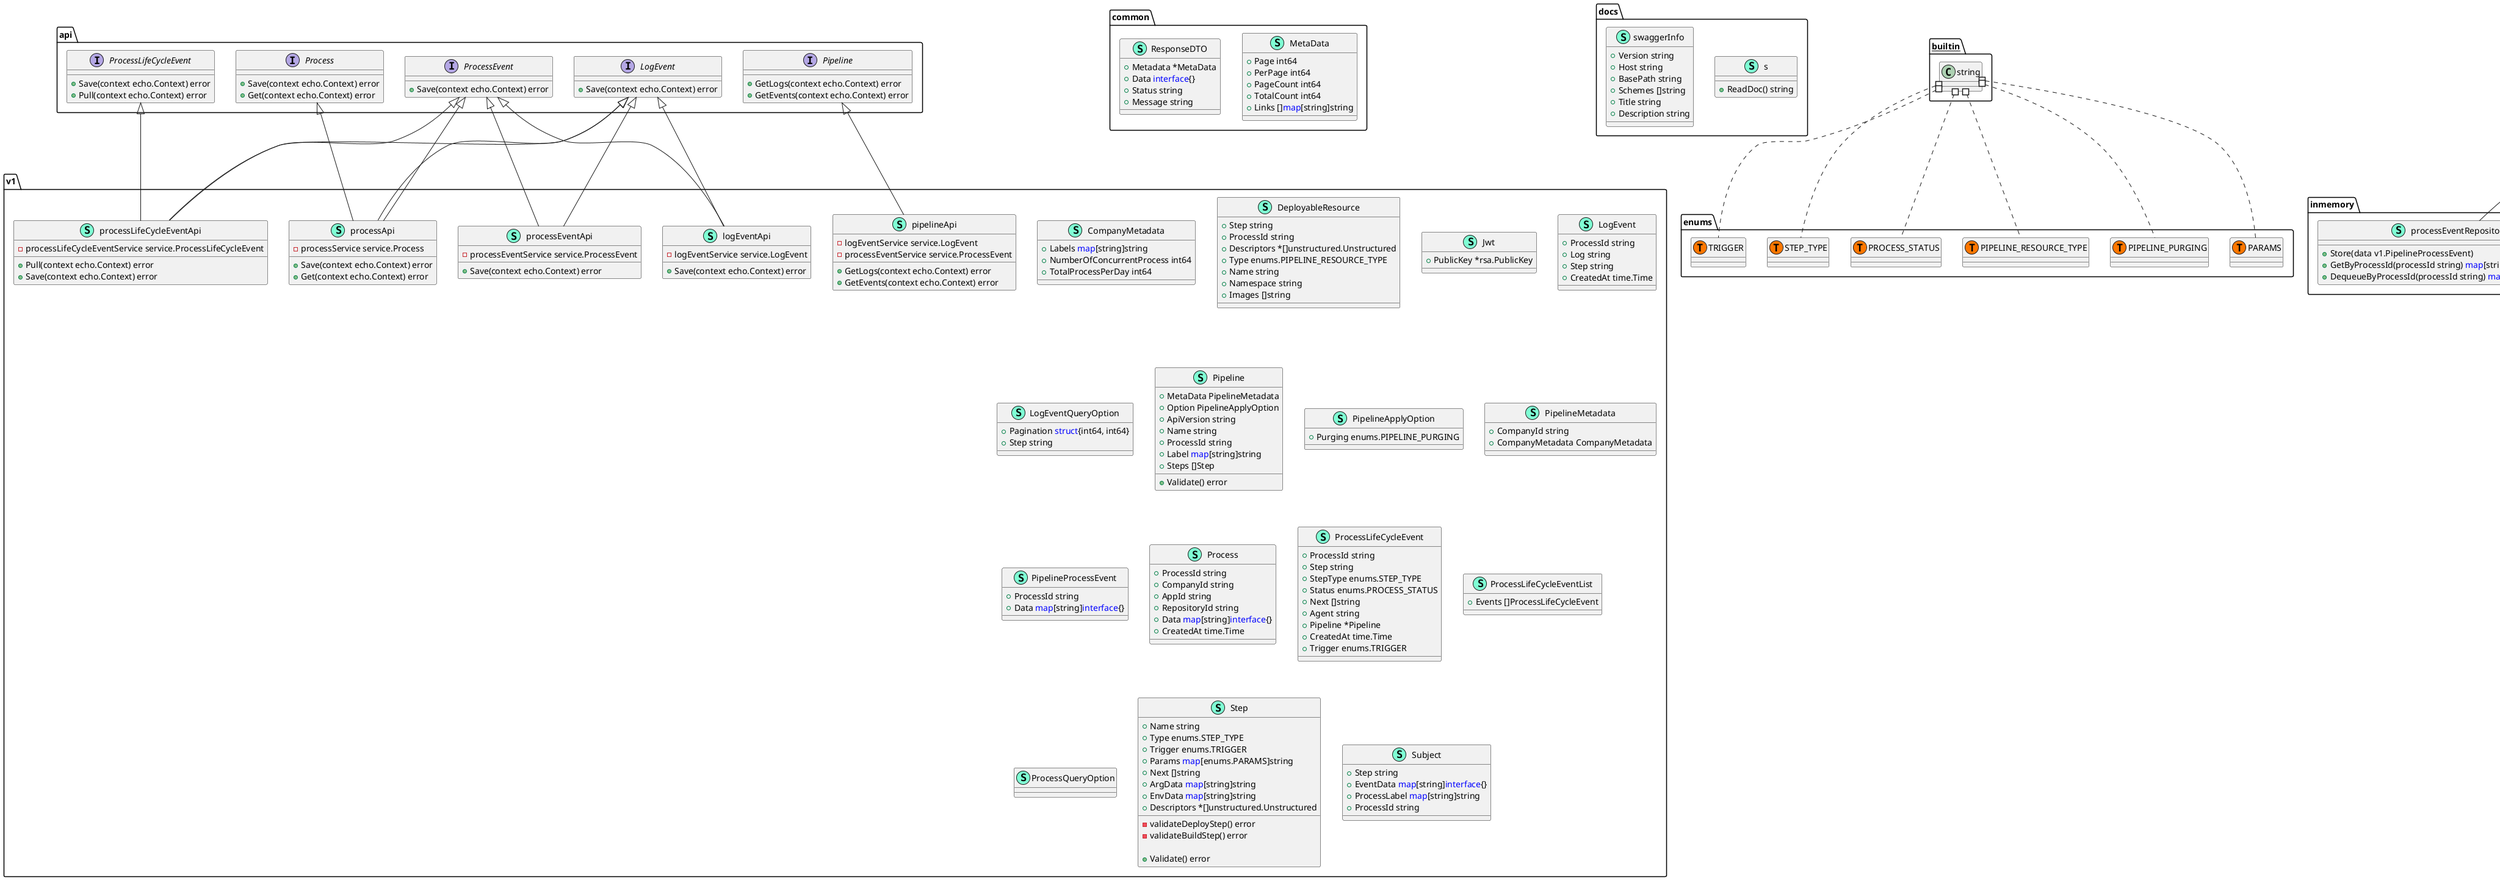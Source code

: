 @startuml
namespace api {
    interface LogEvent  {
        + Save(context echo.Context) error

    }
    interface Pipeline  {
        + GetLogs(context echo.Context) error
        + GetEvents(context echo.Context) error

    }
    interface Process  {
        + Save(context echo.Context) error
        + Get(context echo.Context) error

    }
    interface ProcessEvent  {
        + Save(context echo.Context) error

    }
    interface ProcessLifeCycleEvent  {
        + Save(context echo.Context) error
        + Pull(context echo.Context) error

    }
}


namespace common {
    class MetaData << (S,Aquamarine) >> {
        + Page int64
        + PerPage int64
        + PageCount int64
        + TotalCount int64
        + Links []<font color=blue>map</font>[string]string

    }
    class ResponseDTO << (S,Aquamarine) >> {
        + Metadata *MetaData
        + Data <font color=blue>interface</font>{}
        + Status string
        + Message string

    }
}


namespace docs {
    class s << (S,Aquamarine) >> {
        + ReadDoc() string

    }
    class swaggerInfo << (S,Aquamarine) >> {
        + Version string
        + Host string
        + BasePath string
        + Schemes []string
        + Title string
        + Description string

    }
}


namespace enums {
    class enums.PARAMS << (T, #FF7700) >>  {
    }
    class enums.PIPELINE_PURGING << (T, #FF7700) >>  {
    }
    class enums.PIPELINE_RESOURCE_TYPE << (T, #FF7700) >>  {
    }
    class enums.PROCESS_STATUS << (T, #FF7700) >>  {
    }
    class enums.STEP_TYPE << (T, #FF7700) >>  {
    }
    class enums.TRIGGER << (T, #FF7700) >>  {
    }
}


namespace inmemory {
    class logEventRepository << (S,Aquamarine) >> {
        + Store(log v1.LogEvent) 
        + GetByProcessId(processId string, option v1.LogEventQueryOption) ([]string, int64)

    }
    class processEventRepository << (S,Aquamarine) >> {
        + Store(data v1.PipelineProcessEvent) 
        + GetByProcessId(processId string) <font color=blue>map</font>[string]<font color=blue>interface</font>{}
        + DequeueByProcessId(processId string) <font color=blue>map</font>[string]<font color=blue>interface</font>{}

    }
    class processRepository << (S,Aquamarine) >> {
        + CountTodaysRanProcessByCompanyId(companyId string) int64
        + Store(process v1.Process) 
        + GetByCompanyIdAndRepositoryIdAndAppName(companyId string, repositoryId string, appId string, option v1.ProcessQueryOption) []v1.Process

    }
}

"repository.LogEventRepository" <|-- "inmemory.logEventRepository"
"service.LogEvent" <|-- "inmemory.logEventRepository"
"repository.ProcessEventRepository" <|-- "inmemory.processEventRepository"
"repository.ProcessRepository" <|-- "inmemory.processRepository"
"service.Process" <|-- "inmemory.processRepository"

namespace logic {
    class jwtService << (S,Aquamarine) >> {
        + Jwt v1.Jwt

        + ValidateToken(tokenString string) (bool, *jwt.Token)

    }
    class logEventService << (S,Aquamarine) >> {
        - repo repository.LogEventRepository

        + Store(log v1.LogEvent) 
        + GetByProcessId(processId string, option v1.LogEventQueryOption) ([]string, int64)

    }
    class processEventService << (S,Aquamarine) >> {
        - repo repository.ProcessEventRepository

        + ReadEventByProcessId(c <font color=blue>chan</font> <font color=blue>map</font>[string]<font color=blue>interface</font>{}, processId string) 
        + Store(data v1.PipelineProcessEvent) 
        + GetByProcessId(processId string) <font color=blue>map</font>[string]<font color=blue>interface</font>{}
        + DequeueByProcessId(processId string) <font color=blue>map</font>[string]<font color=blue>interface</font>{}

    }
    class processLifeCycleEventService << (S,Aquamarine) >> {
        - repo repository.ProcessLifeCycleEventRepository

        + PullNonInitializedAndAutoTriggerEnabledEventsByStepType(count int64, stepType string) []v1.ProcessLifeCycleEvent
        + PullPausedAndAutoTriggerEnabledResourcesByAgentName(count int64, agent string) []v1.DeployableResource
        + Store(events []v1.ProcessLifeCycleEvent) 

    }
    class processService << (S,Aquamarine) >> {
        - repo repository.ProcessRepository

        + CountTodaysRanProcessByCompanyId(companyId string) int64
        + Store(process v1.Process) 
        + GetByCompanyIdAndRepositoryIdAndAppName(companyId string, repositoryId string, appId string, option v1.ProcessQueryOption) []v1.Process

    }
}

"service.Jwt" <|-- "logic.jwtService"
"repository.LogEventRepository" <|-- "logic.logEventService"
"service.LogEvent" <|-- "logic.logEventService"
"repository.ProcessEventRepository" <|-- "logic.processEventService"
"service.ProcessEvent" <|-- "logic.processEventService"
"service.ProcessLifeCycleEvent" <|-- "logic.processLifeCycleEventService"
"repository.ProcessRepository" <|-- "logic.processService"
"service.Process" <|-- "logic.processService"

namespace mongo {
    class dmManager << (S,Aquamarine) >> {
        + Ctx context.Context
        + Db *mongo.Database

        - initConnection() 
        - initMockMongoConnection() 

    }
    class logEventRepository << (S,Aquamarine) >> {
        - manager *dmManager
        - timeout time.Duration

        + Store(event v1.LogEvent) 
        + GetByProcessId(processId string, option v1.LogEventQueryOption) ([]string, int64)

    }
    class processLifeCycleRepository << (S,Aquamarine) >> {
        - manager *dmManager
        - timeout time.Duration

        - updateStatus(data v1.ProcessLifeCycleEvent, status string) error
        - update(data v1.ProcessLifeCycleEvent) error

        + PullNonInitializedAndAutoTriggerEnabledEventsByStepType(count int64, stepType string) []v1.ProcessLifeCycleEvent
        + PullPausedAndAutoTriggerEnabledResourcesByAgentName(count int64, agent string) []v1.ProcessLifeCycleEvent
        + Get(count int64) []v1.ProcessLifeCycleEvent
        + Store(events []v1.ProcessLifeCycleEvent) 
        + GetByProcessIdAndStep(processId string, step string) *v1.ProcessLifeCycleEvent
        + GetByProcessId(processId string) []v1.ProcessLifeCycleEvent

    }
    class processRepository << (S,Aquamarine) >> {
        - manager *dmManager
        - timeout time.Duration

        + CountTodaysRanProcessByCompanyId(companyId string) int64
        + Store(process v1.Process) 
        + GetByCompanyIdAndRepositoryIdAndAppName(companyId string, repositoryId string, appId string, option v1.ProcessQueryOption) []v1.Process

    }
}

"repository.LogEventRepository" <|-- "mongo.logEventRepository"
"service.LogEvent" <|-- "mongo.logEventRepository"
"repository.ProcessLifeCycleEventRepository" <|-- "mongo.processLifeCycleRepository"
"repository.ProcessRepository" <|-- "mongo.processRepository"
"service.Process" <|-- "mongo.processRepository"

namespace repository {
    interface LogEventRepository  {
        + Store(log v1.LogEvent) 
        + GetByProcessId(processId string, option v1.LogEventQueryOption) ([]string, int64)

    }
    interface ProcessEventRepository  {
        + Store(data v1.PipelineProcessEvent) 
        + GetByProcessId(processId string) <font color=blue>map</font>[string]<font color=blue>interface</font>{}
        + DequeueByProcessId(processId string) <font color=blue>map</font>[string]<font color=blue>interface</font>{}

    }
    interface ProcessLifeCycleEventRepository  {
        + Store(data []v1.ProcessLifeCycleEvent) 
        + Get(count int64) []v1.ProcessLifeCycleEvent
        + PullPausedAndAutoTriggerEnabledResourcesByAgentName(count int64, agent string) []v1.ProcessLifeCycleEvent
        + PullNonInitializedAndAutoTriggerEnabledEventsByStepType(count int64, stepType string) []v1.ProcessLifeCycleEvent

    }
    interface ProcessRepository  {
        + Store(process v1.Process) 
        + GetByCompanyIdAndRepositoryIdAndAppName(companyId string, repositoryId string, appId string, option v1.ProcessQueryOption) []v1.Process
        + CountTodaysRanProcessByCompanyId(companyId string) int64

    }
}


namespace service {
    interface Jwt  {
        + ValidateToken(tokenString string) (bool, *jwt.Token)

    }
    interface LogEvent  {
        + Store(log v1.LogEvent) 
        + GetByProcessId(processId string, option v1.LogEventQueryOption) ([]string, int64)

    }
    interface Process  {
        + Store(process v1.Process) 
        + GetByCompanyIdAndRepositoryIdAndAppName(companyId string, repositoryId string, appId string, option v1.ProcessQueryOption) []v1.Process
        + CountTodaysRanProcessByCompanyId(companyId string) int64

    }
    interface ProcessEvent  {
        + Store(data v1.PipelineProcessEvent) 
        + GetByProcessId(processId string) <font color=blue>map</font>[string]<font color=blue>interface</font>{}
        + DequeueByProcessId(processId string) <font color=blue>map</font>[string]<font color=blue>interface</font>{}
        + ReadEventByProcessId(c <font color=blue>chan</font> <font color=blue>map</font>[string]<font color=blue>interface</font>{}, processId string) 

    }
    interface ProcessLifeCycleEvent  {
        + Store(events []v1.ProcessLifeCycleEvent) 
        + PullNonInitializedAndAutoTriggerEnabledEventsByStepType(count int64, stepType string) []v1.ProcessLifeCycleEvent
        + PullPausedAndAutoTriggerEnabledResourcesByAgentName(count int64, agent string) []v1.DeployableResource

    }
}


namespace v1 {
    class CompanyMetadata << (S,Aquamarine) >> {
        + Labels <font color=blue>map</font>[string]string
        + NumberOfConcurrentProcess int64
        + TotalProcessPerDay int64

    }
    class DeployableResource << (S,Aquamarine) >> {
        + Step string
        + ProcessId string
        + Descriptors *[]unstructured.Unstructured
        + Type enums.PIPELINE_RESOURCE_TYPE
        + Name string
        + Namespace string
        + Images []string

    }
    class Jwt << (S,Aquamarine) >> {
        + PublicKey *rsa.PublicKey

    }
    class LogEvent << (S,Aquamarine) >> {
        + ProcessId string
        + Log string
        + Step string
        + CreatedAt time.Time

    }
    class LogEventQueryOption << (S,Aquamarine) >> {
        + Pagination <font color=blue>struct</font>{int64, int64}
        + Step string

    }
    class Pipeline << (S,Aquamarine) >> {
        + MetaData PipelineMetadata
        + Option PipelineApplyOption
        + ApiVersion string
        + Name string
        + ProcessId string
        + Label <font color=blue>map</font>[string]string
        + Steps []Step

        + Validate() error

    }
    class PipelineApplyOption << (S,Aquamarine) >> {
        + Purging enums.PIPELINE_PURGING

    }
    class PipelineMetadata << (S,Aquamarine) >> {
        + CompanyId string
        + CompanyMetadata CompanyMetadata

    }
    class PipelineProcessEvent << (S,Aquamarine) >> {
        + ProcessId string
        + Data <font color=blue>map</font>[string]<font color=blue>interface</font>{}

    }
    class Process << (S,Aquamarine) >> {
        + ProcessId string
        + CompanyId string
        + AppId string
        + RepositoryId string
        + Data <font color=blue>map</font>[string]<font color=blue>interface</font>{}
        + CreatedAt time.Time

    }
    class ProcessLifeCycleEvent << (S,Aquamarine) >> {
        + ProcessId string
        + Step string
        + StepType enums.STEP_TYPE
        + Status enums.PROCESS_STATUS
        + Next []string
        + Agent string
        + Pipeline *Pipeline
        + CreatedAt time.Time
        + Trigger enums.TRIGGER

    }
    class ProcessLifeCycleEventList << (S,Aquamarine) >> {
        + Events []ProcessLifeCycleEvent

    }
    class ProcessQueryOption << (S,Aquamarine) >> {
    }
    class Step << (S,Aquamarine) >> {
        + Name string
        + Type enums.STEP_TYPE
        + Trigger enums.TRIGGER
        + Params <font color=blue>map</font>[enums.PARAMS]string
        + Next []string
        + ArgData <font color=blue>map</font>[string]string
        + EnvData <font color=blue>map</font>[string]string
        + Descriptors *[]unstructured.Unstructured

        - validateDeployStep() error
        - validateBuildStep() error

        + Validate() error

    }
    class Subject << (S,Aquamarine) >> {
        + Step string
        + EventData <font color=blue>map</font>[string]<font color=blue>interface</font>{}
        + ProcessLabel <font color=blue>map</font>[string]string
        + ProcessId string

    }
    class logEventApi << (S,Aquamarine) >> {
        - logEventService service.LogEvent

        + Save(context echo.Context) error

    }
    class pipelineApi << (S,Aquamarine) >> {
        - logEventService service.LogEvent
        - processEventService service.ProcessEvent

        + GetLogs(context echo.Context) error
        + GetEvents(context echo.Context) error

    }
    class processApi << (S,Aquamarine) >> {
        - processService service.Process

        + Save(context echo.Context) error
        + Get(context echo.Context) error

    }
    class processEventApi << (S,Aquamarine) >> {
        - processEventService service.ProcessEvent

        + Save(context echo.Context) error

    }
    class processLifeCycleEventApi << (S,Aquamarine) >> {
        - processLifeCycleEventService service.ProcessLifeCycleEvent

        + Pull(context echo.Context) error
        + Save(context echo.Context) error

    }
}

"api.LogEvent" <|-- "v1.logEventApi"
"api.ProcessEvent" <|-- "v1.logEventApi"
"api.Pipeline" <|-- "v1.pipelineApi"
"api.LogEvent" <|-- "v1.processApi"
"api.Process" <|-- "v1.processApi"
"api.ProcessEvent" <|-- "v1.processApi"
"api.LogEvent" <|-- "v1.processEventApi"
"api.ProcessEvent" <|-- "v1.processEventApi"
"api.LogEvent" <|-- "v1.processLifeCycleEventApi"
"api.ProcessEvent" <|-- "v1.processLifeCycleEventApi"
"api.ProcessLifeCycleEvent" <|-- "v1.processLifeCycleEventApi"

"__builtin__.string" #.. "enums.PARAMS"
"__builtin__.string" #.. "enums.PIPELINE_PURGING"
"__builtin__.string" #.. "enums.PIPELINE_RESOURCE_TYPE"
"__builtin__.string" #.. "enums.PROCESS_STATUS"
"__builtin__.string" #.. "enums.STEP_TYPE"
"__builtin__.string" #.. "enums.TRIGGER"
@enduml
